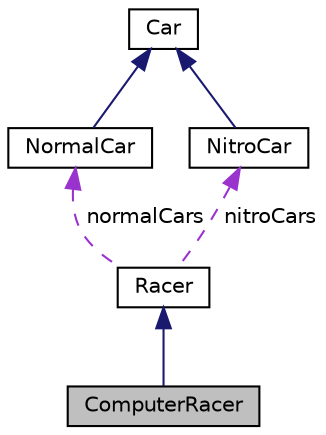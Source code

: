 digraph "ComputerRacer"
{
  edge [fontname="Helvetica",fontsize="10",labelfontname="Helvetica",labelfontsize="10"];
  node [fontname="Helvetica",fontsize="10",shape=record];
  Node1 [label="ComputerRacer",height=0.2,width=0.4,color="black", fillcolor="grey75", style="filled", fontcolor="black"];
  Node2 -> Node1 [dir="back",color="midnightblue",fontsize="10",style="solid",fontname="Helvetica"];
  Node2 [label="Racer",height=0.2,width=0.4,color="black", fillcolor="white", style="filled",URL="$classRacer.html"];
  Node3 -> Node2 [dir="back",color="darkorchid3",fontsize="10",style="dashed",label=" normalCars" ,fontname="Helvetica"];
  Node3 [label="NormalCar",height=0.2,width=0.4,color="black", fillcolor="white", style="filled",URL="$classNormalCar.html"];
  Node4 -> Node3 [dir="back",color="midnightblue",fontsize="10",style="solid",fontname="Helvetica"];
  Node4 [label="Car",height=0.2,width=0.4,color="black", fillcolor="white", style="filled",URL="$classCar.html"];
  Node5 -> Node2 [dir="back",color="darkorchid3",fontsize="10",style="dashed",label=" nitroCars" ,fontname="Helvetica"];
  Node5 [label="NitroCar",height=0.2,width=0.4,color="black", fillcolor="white", style="filled",URL="$classNitroCar.html"];
  Node4 -> Node5 [dir="back",color="midnightblue",fontsize="10",style="solid",fontname="Helvetica"];
}
